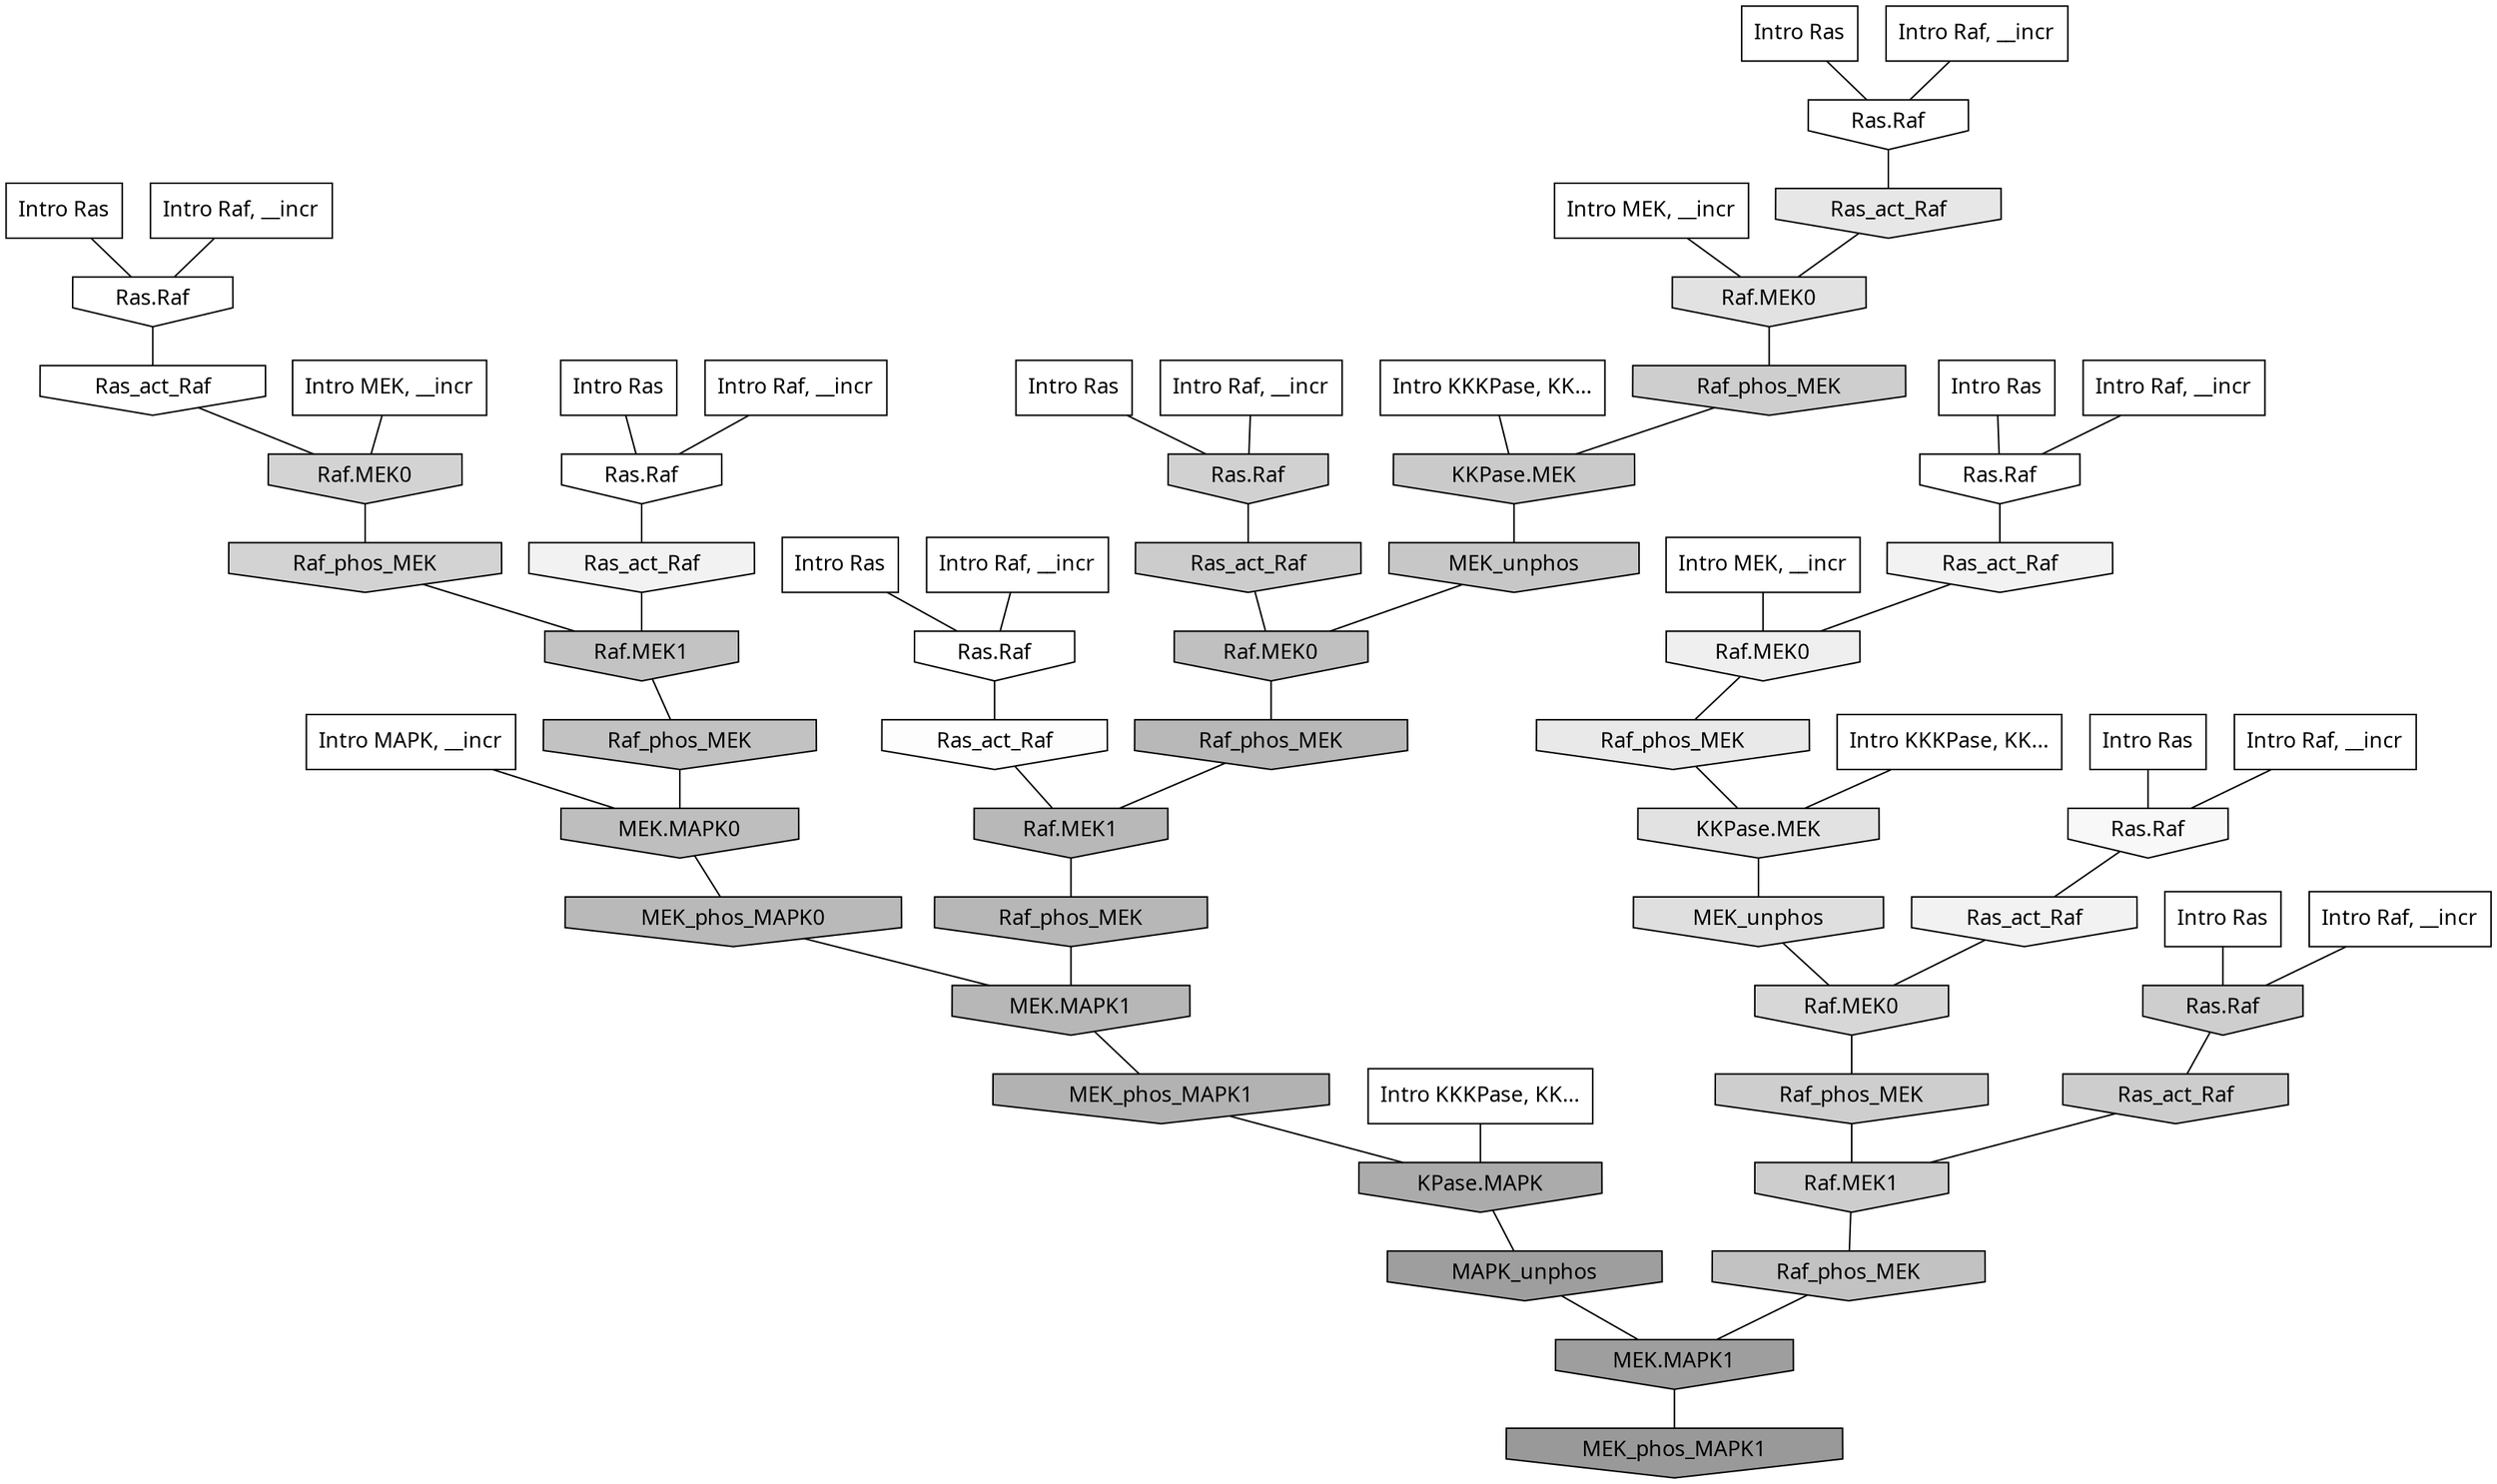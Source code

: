 digraph G{
  rankdir="TB";
  ranksep=0.30;
  node [fontname="CMU Serif"];
  edge [fontname="CMU Serif"];
  
  13 [label="Intro Ras", shape=rectangle, style=filled, fillcolor="0.000 0.000 1.000"]
  
  14 [label="Intro Ras", shape=rectangle, style=filled, fillcolor="0.000 0.000 1.000"]
  
  17 [label="Intro Ras", shape=rectangle, style=filled, fillcolor="0.000 0.000 1.000"]
  
  18 [label="Intro Ras", shape=rectangle, style=filled, fillcolor="0.000 0.000 1.000"]
  
  53 [label="Intro Ras", shape=rectangle, style=filled, fillcolor="0.000 0.000 1.000"]
  
  59 [label="Intro Ras", shape=rectangle, style=filled, fillcolor="0.000 0.000 1.000"]
  
  64 [label="Intro Ras", shape=rectangle, style=filled, fillcolor="0.000 0.000 1.000"]
  
  77 [label="Intro Ras", shape=rectangle, style=filled, fillcolor="0.000 0.000 1.000"]
  
  216 [label="Intro Raf, __incr", shape=rectangle, style=filled, fillcolor="0.000 0.000 1.000"]
  
  259 [label="Intro Raf, __incr", shape=rectangle, style=filled, fillcolor="0.000 0.000 1.000"]
  
  347 [label="Intro Raf, __incr", shape=rectangle, style=filled, fillcolor="0.000 0.000 1.000"]
  
  383 [label="Intro Raf, __incr", shape=rectangle, style=filled, fillcolor="0.000 0.000 1.000"]
  
  587 [label="Intro Raf, __incr", shape=rectangle, style=filled, fillcolor="0.000 0.000 1.000"]
  
  838 [label="Intro Raf, __incr", shape=rectangle, style=filled, fillcolor="0.000 0.000 1.000"]
  
  872 [label="Intro Raf, __incr", shape=rectangle, style=filled, fillcolor="0.000 0.000 1.000"]
  
  1060 [label="Intro Raf, __incr", shape=rectangle, style=filled, fillcolor="0.000 0.000 1.000"]
  
  1160 [label="Intro MEK, __incr", shape=rectangle, style=filled, fillcolor="0.000 0.000 1.000"]
  
  1245 [label="Intro MEK, __incr", shape=rectangle, style=filled, fillcolor="0.000 0.000 1.000"]
  
  1716 [label="Intro MEK, __incr", shape=rectangle, style=filled, fillcolor="0.000 0.000 1.000"]
  
  2753 [label="Intro MAPK, __incr", shape=rectangle, style=filled, fillcolor="0.000 0.000 1.000"]
  
  3101 [label="Intro KKKPase, KK...", shape=rectangle, style=filled, fillcolor="0.000 0.000 1.000"]
  
  3141 [label="Intro KKKPase, KK...", shape=rectangle, style=filled, fillcolor="0.000 0.000 1.000"]
  
  3182 [label="Intro KKKPase, KK...", shape=rectangle, style=filled, fillcolor="0.000 0.000 1.000"]
  
  3214 [label="Ras.Raf", shape=invhouse, style=filled, fillcolor="0.000 0.000 1.000"]
  
  3220 [label="Ras.Raf", shape=invhouse, style=filled, fillcolor="0.000 0.000 1.000"]
  
  3225 [label="Ras.Raf", shape=invhouse, style=filled, fillcolor="0.000 0.000 1.000"]
  
  3252 [label="Ras.Raf", shape=invhouse, style=filled, fillcolor="0.000 0.000 1.000"]
  
  3273 [label="Ras.Raf", shape=invhouse, style=filled, fillcolor="0.000 0.000 1.000"]
  
  3332 [label="Ras_act_Raf", shape=invhouse, style=filled, fillcolor="0.000 0.000 0.997"]
  
  3388 [label="Ras_act_Raf", shape=invhouse, style=filled, fillcolor="0.000 0.000 0.991"]
  
  3571 [label="Ras.Raf", shape=invhouse, style=filled, fillcolor="0.000 0.000 0.972"]
  
  3968 [label="Ras_act_Raf", shape=invhouse, style=filled, fillcolor="0.000 0.000 0.948"]
  
  4025 [label="Ras_act_Raf", shape=invhouse, style=filled, fillcolor="0.000 0.000 0.946"]
  
  4028 [label="Ras_act_Raf", shape=invhouse, style=filled, fillcolor="0.000 0.000 0.946"]
  
  4190 [label="Raf.MEK0", shape=invhouse, style=filled, fillcolor="0.000 0.000 0.937"]
  
  4701 [label="Raf_phos_MEK", shape=invhouse, style=filled, fillcolor="0.000 0.000 0.913"]
  
  4925 [label="Ras_act_Raf", shape=invhouse, style=filled, fillcolor="0.000 0.000 0.903"]
  
  5369 [label="Raf.MEK0", shape=invhouse, style=filled, fillcolor="0.000 0.000 0.885"]
  
  5384 [label="KKPase.MEK", shape=invhouse, style=filled, fillcolor="0.000 0.000 0.885"]
  
  5600 [label="MEK_unphos", shape=invhouse, style=filled, fillcolor="0.000 0.000 0.874"]
  
  6553 [label="Raf.MEK0", shape=invhouse, style=filled, fillcolor="0.000 0.000 0.842"]
  
  7207 [label="Raf.MEK0", shape=invhouse, style=filled, fillcolor="0.000 0.000 0.825"]
  
  7211 [label="Raf_phos_MEK", shape=invhouse, style=filled, fillcolor="0.000 0.000 0.825"]
  
  7478 [label="Ras.Raf", shape=invhouse, style=filled, fillcolor="0.000 0.000 0.819"]
  
  8028 [label="Raf_phos_MEK", shape=invhouse, style=filled, fillcolor="0.000 0.000 0.806"]
  
  8087 [label="Ras.Raf", shape=invhouse, style=filled, fillcolor="0.000 0.000 0.805"]
  
  8112 [label="Raf_phos_MEK", shape=invhouse, style=filled, fillcolor="0.000 0.000 0.805"]
  
  8189 [label="Ras_act_Raf", shape=invhouse, style=filled, fillcolor="0.000 0.000 0.804"]
  
  8193 [label="Raf.MEK1", shape=invhouse, style=filled, fillcolor="0.000 0.000 0.804"]
  
  8469 [label="Ras_act_Raf", shape=invhouse, style=filled, fillcolor="0.000 0.000 0.797"]
  
  8811 [label="KKPase.MEK", shape=invhouse, style=filled, fillcolor="0.000 0.000 0.790"]
  
  9435 [label="MEK_unphos", shape=invhouse, style=filled, fillcolor="0.000 0.000 0.778"]
  
  10491 [label="Raf.MEK1", shape=invhouse, style=filled, fillcolor="0.000 0.000 0.762"]
  
  10659 [label="Raf_phos_MEK", shape=invhouse, style=filled, fillcolor="0.000 0.000 0.759"]
  
  10699 [label="Raf_phos_MEK", shape=invhouse, style=filled, fillcolor="0.000 0.000 0.758"]
  
  11068 [label="Raf.MEK0", shape=invhouse, style=filled, fillcolor="0.000 0.000 0.753"]
  
  11658 [label="MEK.MAPK0", shape=invhouse, style=filled, fillcolor="0.000 0.000 0.746"]
  
  13594 [label="MEK_phos_MAPK0", shape=invhouse, style=filled, fillcolor="0.000 0.000 0.723"]
  
  13901 [label="Raf_phos_MEK", shape=invhouse, style=filled, fillcolor="0.000 0.000 0.720"]
  
  13928 [label="Raf.MEK1", shape=invhouse, style=filled, fillcolor="0.000 0.000 0.719"]
  
  14381 [label="Raf_phos_MEK", shape=invhouse, style=filled, fillcolor="0.000 0.000 0.715"]
  
  14392 [label="MEK.MAPK1", shape=invhouse, style=filled, fillcolor="0.000 0.000 0.715"]
  
  15975 [label="MEK_phos_MAPK1", shape=invhouse, style=filled, fillcolor="0.000 0.000 0.696"]
  
  17444 [label="KPase.MAPK", shape=invhouse, style=filled, fillcolor="0.000 0.000 0.668"]
  
  19060 [label="MAPK_unphos", shape=invhouse, style=filled, fillcolor="0.000 0.000 0.621"]
  
  19061 [label="MEK.MAPK1", shape=invhouse, style=filled, fillcolor="0.000 0.000 0.621"]
  
  19616 [label="MEK_phos_MAPK1", shape=invhouse, style=filled, fillcolor="0.000 0.000 0.600"]
  
  
  19061 -> 19616 [dir=none, color="0.000 0.000 0.000"] 
  19060 -> 19061 [dir=none, color="0.000 0.000 0.000"] 
  17444 -> 19060 [dir=none, color="0.000 0.000 0.000"] 
  15975 -> 17444 [dir=none, color="0.000 0.000 0.000"] 
  14392 -> 15975 [dir=none, color="0.000 0.000 0.000"] 
  14381 -> 14392 [dir=none, color="0.000 0.000 0.000"] 
  13928 -> 14381 [dir=none, color="0.000 0.000 0.000"] 
  13901 -> 13928 [dir=none, color="0.000 0.000 0.000"] 
  13594 -> 14392 [dir=none, color="0.000 0.000 0.000"] 
  11658 -> 13594 [dir=none, color="0.000 0.000 0.000"] 
  11068 -> 13901 [dir=none, color="0.000 0.000 0.000"] 
  10699 -> 19061 [dir=none, color="0.000 0.000 0.000"] 
  10659 -> 11658 [dir=none, color="0.000 0.000 0.000"] 
  10491 -> 10659 [dir=none, color="0.000 0.000 0.000"] 
  9435 -> 11068 [dir=none, color="0.000 0.000 0.000"] 
  8811 -> 9435 [dir=none, color="0.000 0.000 0.000"] 
  8469 -> 11068 [dir=none, color="0.000 0.000 0.000"] 
  8193 -> 10699 [dir=none, color="0.000 0.000 0.000"] 
  8189 -> 8193 [dir=none, color="0.000 0.000 0.000"] 
  8112 -> 8193 [dir=none, color="0.000 0.000 0.000"] 
  8087 -> 8189 [dir=none, color="0.000 0.000 0.000"] 
  8028 -> 8811 [dir=none, color="0.000 0.000 0.000"] 
  7478 -> 8469 [dir=none, color="0.000 0.000 0.000"] 
  7211 -> 10491 [dir=none, color="0.000 0.000 0.000"] 
  7207 -> 7211 [dir=none, color="0.000 0.000 0.000"] 
  6553 -> 8112 [dir=none, color="0.000 0.000 0.000"] 
  5600 -> 6553 [dir=none, color="0.000 0.000 0.000"] 
  5384 -> 5600 [dir=none, color="0.000 0.000 0.000"] 
  5369 -> 8028 [dir=none, color="0.000 0.000 0.000"] 
  4925 -> 5369 [dir=none, color="0.000 0.000 0.000"] 
  4701 -> 5384 [dir=none, color="0.000 0.000 0.000"] 
  4190 -> 4701 [dir=none, color="0.000 0.000 0.000"] 
  4028 -> 6553 [dir=none, color="0.000 0.000 0.000"] 
  4025 -> 10491 [dir=none, color="0.000 0.000 0.000"] 
  3968 -> 4190 [dir=none, color="0.000 0.000 0.000"] 
  3571 -> 4028 [dir=none, color="0.000 0.000 0.000"] 
  3388 -> 13928 [dir=none, color="0.000 0.000 0.000"] 
  3332 -> 7207 [dir=none, color="0.000 0.000 0.000"] 
  3273 -> 4925 [dir=none, color="0.000 0.000 0.000"] 
  3252 -> 3388 [dir=none, color="0.000 0.000 0.000"] 
  3225 -> 3332 [dir=none, color="0.000 0.000 0.000"] 
  3220 -> 4025 [dir=none, color="0.000 0.000 0.000"] 
  3214 -> 3968 [dir=none, color="0.000 0.000 0.000"] 
  3182 -> 5384 [dir=none, color="0.000 0.000 0.000"] 
  3141 -> 17444 [dir=none, color="0.000 0.000 0.000"] 
  3101 -> 8811 [dir=none, color="0.000 0.000 0.000"] 
  2753 -> 11658 [dir=none, color="0.000 0.000 0.000"] 
  1716 -> 4190 [dir=none, color="0.000 0.000 0.000"] 
  1245 -> 5369 [dir=none, color="0.000 0.000 0.000"] 
  1160 -> 7207 [dir=none, color="0.000 0.000 0.000"] 
  1060 -> 8087 [dir=none, color="0.000 0.000 0.000"] 
  872 -> 3252 [dir=none, color="0.000 0.000 0.000"] 
  838 -> 3571 [dir=none, color="0.000 0.000 0.000"] 
  587 -> 3225 [dir=none, color="0.000 0.000 0.000"] 
  383 -> 3220 [dir=none, color="0.000 0.000 0.000"] 
  347 -> 7478 [dir=none, color="0.000 0.000 0.000"] 
  259 -> 3214 [dir=none, color="0.000 0.000 0.000"] 
  216 -> 3273 [dir=none, color="0.000 0.000 0.000"] 
  77 -> 3273 [dir=none, color="0.000 0.000 0.000"] 
  64 -> 3571 [dir=none, color="0.000 0.000 0.000"] 
  59 -> 3252 [dir=none, color="0.000 0.000 0.000"] 
  53 -> 3214 [dir=none, color="0.000 0.000 0.000"] 
  18 -> 7478 [dir=none, color="0.000 0.000 0.000"] 
  17 -> 8087 [dir=none, color="0.000 0.000 0.000"] 
  14 -> 3220 [dir=none, color="0.000 0.000 0.000"] 
  13 -> 3225 [dir=none, color="0.000 0.000 0.000"] 
  
  }

